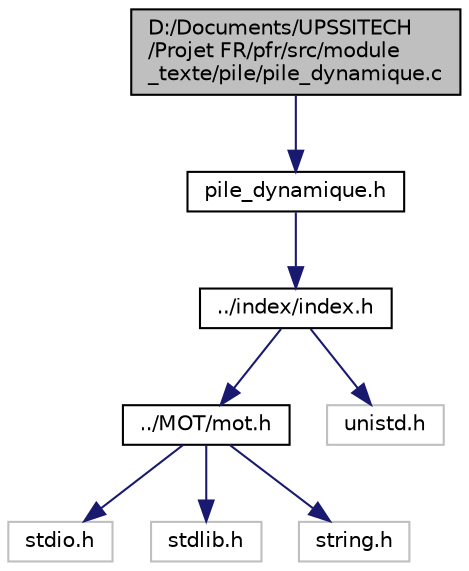 digraph "D:/Documents/UPSSITECH/Projet FR/pfr/src/module_texte/pile/pile_dynamique.c"
{
  edge [fontname="Helvetica",fontsize="10",labelfontname="Helvetica",labelfontsize="10"];
  node [fontname="Helvetica",fontsize="10",shape=record];
  Node0 [label="D:/Documents/UPSSITECH\l/Projet FR/pfr/src/module\l_texte/pile/pile_dynamique.c",height=0.2,width=0.4,color="black", fillcolor="grey75", style="filled", fontcolor="black"];
  Node0 -> Node1 [color="midnightblue",fontsize="10",style="solid",fontname="Helvetica"];
  Node1 [label="pile_dynamique.h",height=0.2,width=0.4,color="black", fillcolor="white", style="filled",URL="$module__texte_2pile_2pile__dynamique_8h.html"];
  Node1 -> Node2 [color="midnightblue",fontsize="10",style="solid",fontname="Helvetica"];
  Node2 [label="../index/index.h",height=0.2,width=0.4,color="black", fillcolor="white", style="filled",URL="$index_8h.html",tooltip="Fichier contenant les prototypes des fonctions relatives aux index de mots. "];
  Node2 -> Node3 [color="midnightblue",fontsize="10",style="solid",fontname="Helvetica"];
  Node3 [label="../MOT/mot.h",height=0.2,width=0.4,color="black", fillcolor="white", style="filled",URL="$mot_8h.html",tooltip="Les fonctions relatives aux elements de type mot. "];
  Node3 -> Node4 [color="midnightblue",fontsize="10",style="solid",fontname="Helvetica"];
  Node4 [label="stdio.h",height=0.2,width=0.4,color="grey75", fillcolor="white", style="filled"];
  Node3 -> Node5 [color="midnightblue",fontsize="10",style="solid",fontname="Helvetica"];
  Node5 [label="stdlib.h",height=0.2,width=0.4,color="grey75", fillcolor="white", style="filled"];
  Node3 -> Node6 [color="midnightblue",fontsize="10",style="solid",fontname="Helvetica"];
  Node6 [label="string.h",height=0.2,width=0.4,color="grey75", fillcolor="white", style="filled"];
  Node2 -> Node7 [color="midnightblue",fontsize="10",style="solid",fontname="Helvetica"];
  Node7 [label="unistd.h",height=0.2,width=0.4,color="grey75", fillcolor="white", style="filled"];
}
